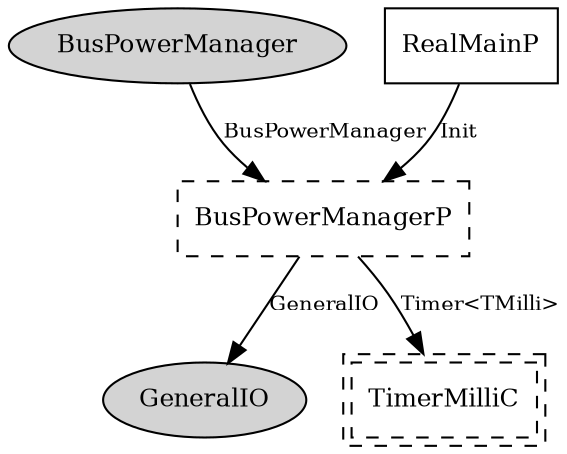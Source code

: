 digraph "tos.chips.atm128rfa1.BusPowerManagerC" {
  n0x40ec1b60 [shape=ellipse, style=filled, label="BusPowerManager", fontsize=12];
  "BusPowerManagerC.BusPowerManagerP" [fontsize=12, shape=box, style=dashed, label="BusPowerManagerP", URL="../chtml/tos.chips.atm128rfa1.BusPowerManagerP.html"];
  "BusPowerManagerC.BusPowerManagerP" [fontsize=12, shape=box, style=dashed, label="BusPowerManagerP", URL="../chtml/tos.chips.atm128rfa1.BusPowerManagerP.html"];
  n0x40ebe2b0 [shape=ellipse, style=filled, label="GeneralIO", fontsize=12];
  "BusPowerManagerC.BusPowerManagerP" [fontsize=12, shape=box, style=dashed, label="BusPowerManagerP", URL="../chtml/tos.chips.atm128rfa1.BusPowerManagerP.html"];
  "BusPowerManagerC.TimerMilliC" [fontsize=12, shape=box,peripheries=2, style=dashed, label="TimerMilliC", URL="../chtml/tos.system.TimerMilliC.html"];
  "RealMainP" [fontsize=12, shape=box, URL="../chtml/tos.system.RealMainP.html"];
  "BusPowerManagerC.BusPowerManagerP" [fontsize=12, shape=box, style=dashed, label="BusPowerManagerP", URL="../chtml/tos.chips.atm128rfa1.BusPowerManagerP.html"];
  "n0x40ec1b60" -> "BusPowerManagerC.BusPowerManagerP" [label="BusPowerManager", URL="../ihtml/tos.chips.atm128rfa1.BusPowerManager.html", fontsize=10];
  "BusPowerManagerC.BusPowerManagerP" -> "n0x40ebe2b0" [label="GeneralIO", URL="../ihtml/tos.interfaces.GeneralIO.html", fontsize=10];
  "BusPowerManagerC.BusPowerManagerP" -> "BusPowerManagerC.TimerMilliC" [label="Timer<TMilli>", URL="../ihtml/tos.lib.timer.Timer.html", fontsize=10];
  "RealMainP" -> "BusPowerManagerC.BusPowerManagerP" [label="Init", URL="../ihtml/tos.interfaces.Init.html", fontsize=10];
}
